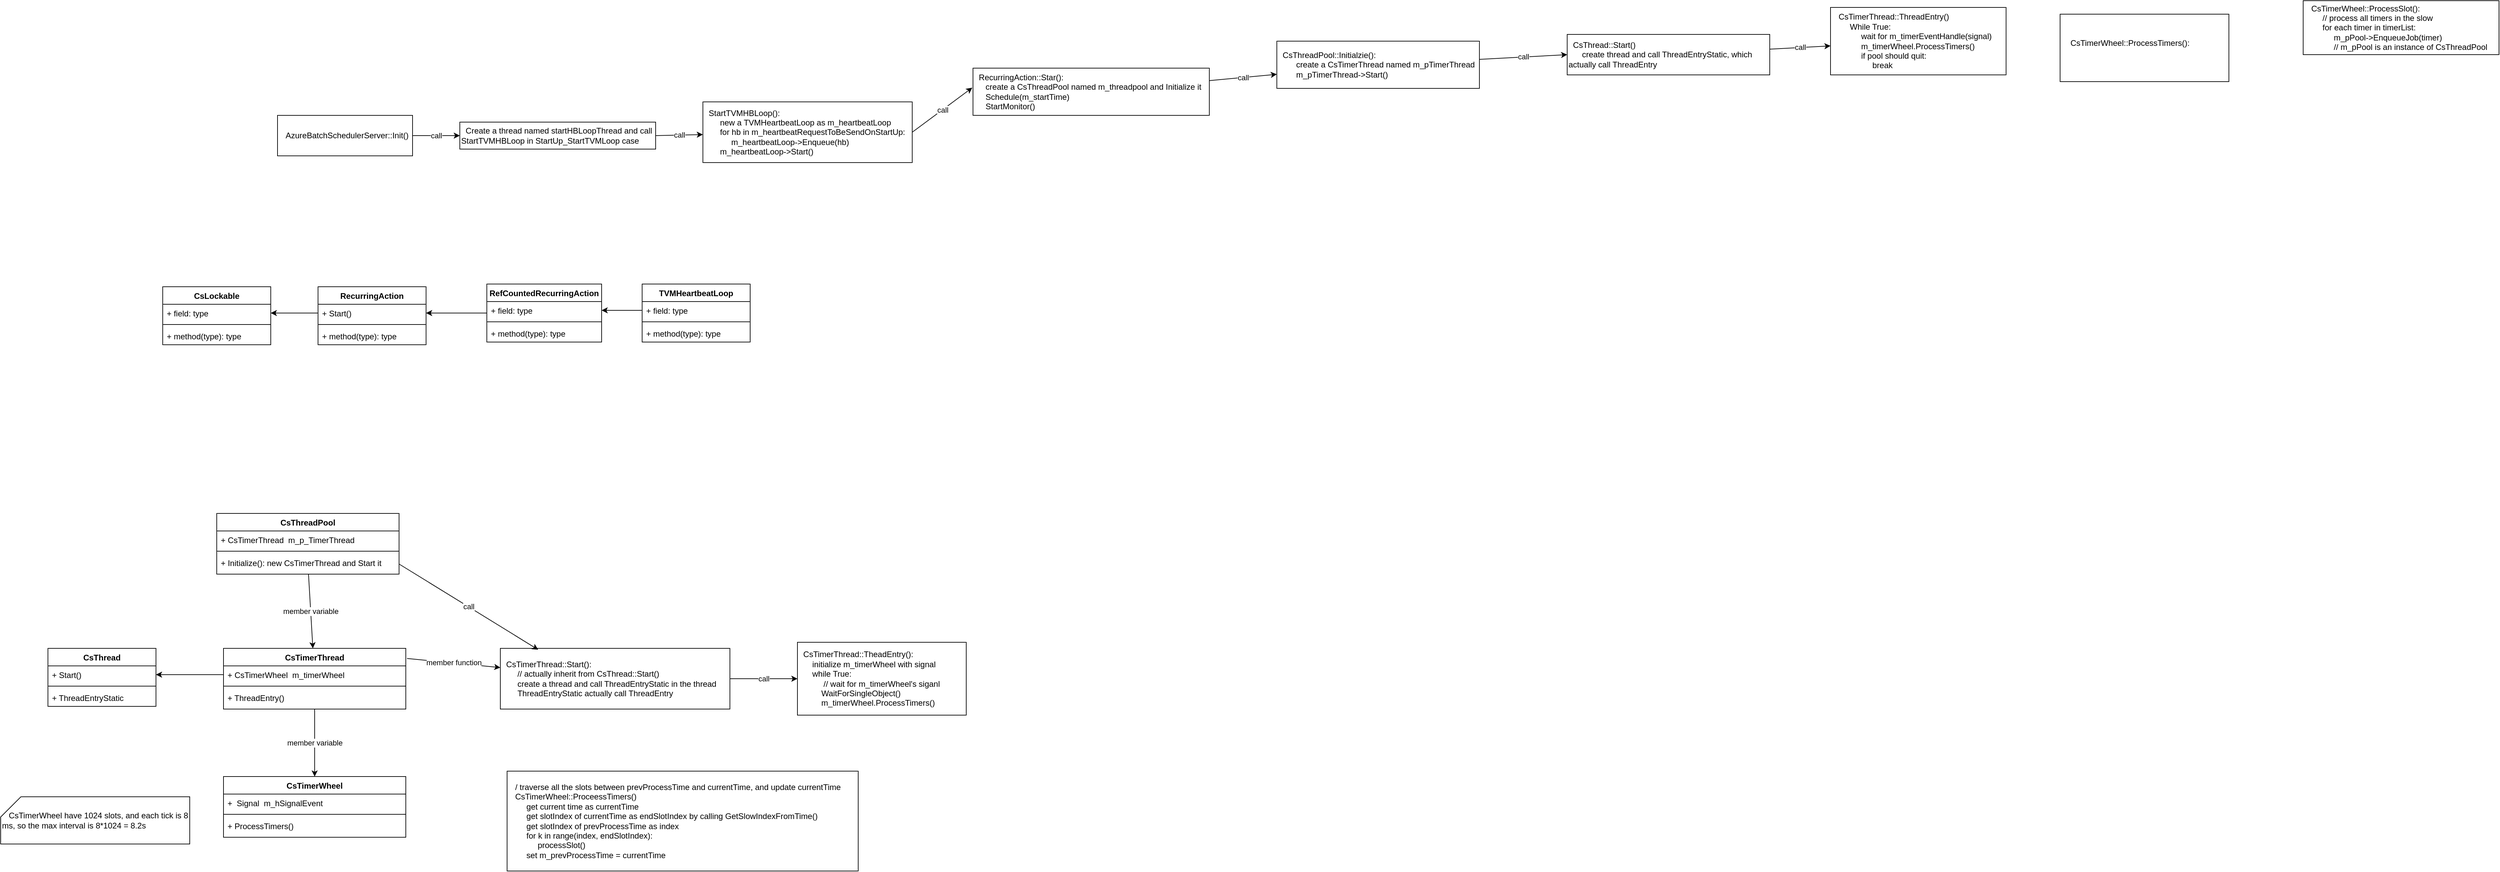<mxfile version="13.6.0" type="github">
  <diagram id="dzgoCQNqx3lQuofZHwmd" name="Page-1">
    <mxGraphModel dx="2272" dy="762" grid="1" gridSize="10" guides="1" tooltips="1" connect="1" arrows="1" fold="1" page="1" pageScale="1" pageWidth="850" pageHeight="1100" math="0" shadow="0">
      <root>
        <mxCell id="0" />
        <mxCell id="1" parent="0" />
        <mxCell id="01PI_eOZKyIenbhRhpd1-3" value="call" style="rounded=0;orthogonalLoop=1;jettySize=auto;html=1;exitX=1;exitY=0.5;exitDx=0;exitDy=0;" edge="1" parent="1" source="01PI_eOZKyIenbhRhpd1-1" target="01PI_eOZKyIenbhRhpd1-2">
          <mxGeometry relative="1" as="geometry" />
        </mxCell>
        <mxCell id="01PI_eOZKyIenbhRhpd1-1" value="&amp;nbsp; &amp;nbsp;AzureBatchSchedulerServer::Init()" style="rounded=0;whiteSpace=wrap;html=1;align=left;" vertex="1" parent="1">
          <mxGeometry x="-270" y="310" width="200" height="60" as="geometry" />
        </mxCell>
        <mxCell id="01PI_eOZKyIenbhRhpd1-5" value="call" style="edgeStyle=none;rounded=0;orthogonalLoop=1;jettySize=auto;html=1;exitX=1;exitY=0.5;exitDx=0;exitDy=0;" edge="1" parent="1" source="01PI_eOZKyIenbhRhpd1-2" target="01PI_eOZKyIenbhRhpd1-4">
          <mxGeometry relative="1" as="geometry" />
        </mxCell>
        <mxCell id="01PI_eOZKyIenbhRhpd1-2" value="&amp;nbsp; Create a thread named startHBLoopThread and call StartTVMHBLoop in StartUp_StartTVMLoop case&amp;nbsp;" style="rounded=0;whiteSpace=wrap;html=1;align=left;" vertex="1" parent="1">
          <mxGeometry y="320" width="290" height="40" as="geometry" />
        </mxCell>
        <mxCell id="01PI_eOZKyIenbhRhpd1-40" value="call" style="edgeStyle=none;rounded=0;orthogonalLoop=1;jettySize=auto;html=1;entryX=-0.003;entryY=0.414;entryDx=0;entryDy=0;entryPerimeter=0;exitX=1;exitY=0.5;exitDx=0;exitDy=0;" edge="1" parent="1" source="01PI_eOZKyIenbhRhpd1-4" target="01PI_eOZKyIenbhRhpd1-28">
          <mxGeometry relative="1" as="geometry" />
        </mxCell>
        <mxCell id="01PI_eOZKyIenbhRhpd1-4" value="&amp;nbsp; StartTVMHBLoop():&amp;nbsp; &amp;nbsp;&lt;br&gt;&amp;nbsp; &amp;nbsp; &amp;nbsp; &amp;nbsp;new a TVMHeartbeatLoop as m_heartbeatLoop&lt;br&gt;&amp;nbsp; &amp;nbsp; &amp;nbsp; &amp;nbsp;for hb in m_heartbeatRequestToBeSendOnStartUp:&lt;br&gt;&amp;nbsp; &amp;nbsp; &amp;nbsp; &amp;nbsp; &amp;nbsp; &amp;nbsp; m_heartbeatLoop-&amp;gt;Enqueue(hb)&lt;br&gt;&amp;nbsp; &amp;nbsp; &amp;nbsp; &amp;nbsp;m_heartbeatLoop-&amp;gt;Start()" style="rounded=0;whiteSpace=wrap;html=1;align=left;" vertex="1" parent="1">
          <mxGeometry x="360" y="290" width="310" height="90" as="geometry" />
        </mxCell>
        <mxCell id="01PI_eOZKyIenbhRhpd1-22" style="edgeStyle=none;rounded=0;orthogonalLoop=1;jettySize=auto;html=1;exitX=0.5;exitY=0;exitDx=0;exitDy=0;" edge="1" parent="1" source="01PI_eOZKyIenbhRhpd1-6" target="01PI_eOZKyIenbhRhpd1-6">
          <mxGeometry relative="1" as="geometry" />
        </mxCell>
        <mxCell id="01PI_eOZKyIenbhRhpd1-25" style="edgeStyle=none;rounded=0;orthogonalLoop=1;jettySize=auto;html=1;entryX=1;entryY=0.5;entryDx=0;entryDy=0;" edge="1" parent="1" source="01PI_eOZKyIenbhRhpd1-7" target="01PI_eOZKyIenbhRhpd1-11">
          <mxGeometry relative="1" as="geometry" />
        </mxCell>
        <mxCell id="01PI_eOZKyIenbhRhpd1-26" style="edgeStyle=none;rounded=0;orthogonalLoop=1;jettySize=auto;html=1;" edge="1" parent="1" source="01PI_eOZKyIenbhRhpd1-10" target="01PI_eOZKyIenbhRhpd1-15">
          <mxGeometry relative="1" as="geometry" />
        </mxCell>
        <mxCell id="01PI_eOZKyIenbhRhpd1-27" style="edgeStyle=none;rounded=0;orthogonalLoop=1;jettySize=auto;html=1;" edge="1" parent="1" source="01PI_eOZKyIenbhRhpd1-15" target="01PI_eOZKyIenbhRhpd1-19">
          <mxGeometry relative="1" as="geometry" />
        </mxCell>
        <mxCell id="01PI_eOZKyIenbhRhpd1-14" value="RecurringAction" style="swimlane;fontStyle=1;align=center;verticalAlign=top;childLayout=stackLayout;horizontal=1;startSize=26;horizontalStack=0;resizeParent=1;resizeParentMax=0;resizeLast=0;collapsible=1;marginBottom=0;" vertex="1" parent="1">
          <mxGeometry x="-210" y="564" width="160" height="86" as="geometry" />
        </mxCell>
        <mxCell id="01PI_eOZKyIenbhRhpd1-15" value="+ Start()" style="text;strokeColor=none;fillColor=none;align=left;verticalAlign=top;spacingLeft=4;spacingRight=4;overflow=hidden;rotatable=0;points=[[0,0.5],[1,0.5]];portConstraint=eastwest;" vertex="1" parent="01PI_eOZKyIenbhRhpd1-14">
          <mxGeometry y="26" width="160" height="26" as="geometry" />
        </mxCell>
        <mxCell id="01PI_eOZKyIenbhRhpd1-16" value="" style="line;strokeWidth=1;fillColor=none;align=left;verticalAlign=middle;spacingTop=-1;spacingLeft=3;spacingRight=3;rotatable=0;labelPosition=right;points=[];portConstraint=eastwest;" vertex="1" parent="01PI_eOZKyIenbhRhpd1-14">
          <mxGeometry y="52" width="160" height="8" as="geometry" />
        </mxCell>
        <mxCell id="01PI_eOZKyIenbhRhpd1-17" value="+ method(type): type" style="text;strokeColor=none;fillColor=none;align=left;verticalAlign=top;spacingLeft=4;spacingRight=4;overflow=hidden;rotatable=0;points=[[0,0.5],[1,0.5]];portConstraint=eastwest;" vertex="1" parent="01PI_eOZKyIenbhRhpd1-14">
          <mxGeometry y="60" width="160" height="26" as="geometry" />
        </mxCell>
        <mxCell id="01PI_eOZKyIenbhRhpd1-18" value="CsLockable" style="swimlane;fontStyle=1;align=center;verticalAlign=top;childLayout=stackLayout;horizontal=1;startSize=26;horizontalStack=0;resizeParent=1;resizeParentMax=0;resizeLast=0;collapsible=1;marginBottom=0;" vertex="1" parent="1">
          <mxGeometry x="-440" y="564" width="160" height="86" as="geometry" />
        </mxCell>
        <mxCell id="01PI_eOZKyIenbhRhpd1-19" value="+ field: type" style="text;strokeColor=none;fillColor=none;align=left;verticalAlign=top;spacingLeft=4;spacingRight=4;overflow=hidden;rotatable=0;points=[[0,0.5],[1,0.5]];portConstraint=eastwest;" vertex="1" parent="01PI_eOZKyIenbhRhpd1-18">
          <mxGeometry y="26" width="160" height="26" as="geometry" />
        </mxCell>
        <mxCell id="01PI_eOZKyIenbhRhpd1-20" value="" style="line;strokeWidth=1;fillColor=none;align=left;verticalAlign=middle;spacingTop=-1;spacingLeft=3;spacingRight=3;rotatable=0;labelPosition=right;points=[];portConstraint=eastwest;" vertex="1" parent="01PI_eOZKyIenbhRhpd1-18">
          <mxGeometry y="52" width="160" height="8" as="geometry" />
        </mxCell>
        <mxCell id="01PI_eOZKyIenbhRhpd1-21" value="+ method(type): type" style="text;strokeColor=none;fillColor=none;align=left;verticalAlign=top;spacingLeft=4;spacingRight=4;overflow=hidden;rotatable=0;points=[[0,0.5],[1,0.5]];portConstraint=eastwest;" vertex="1" parent="01PI_eOZKyIenbhRhpd1-18">
          <mxGeometry y="60" width="160" height="26" as="geometry" />
        </mxCell>
        <mxCell id="01PI_eOZKyIenbhRhpd1-10" value="RefCountedRecurringAction" style="swimlane;fontStyle=1;align=center;verticalAlign=top;childLayout=stackLayout;horizontal=1;startSize=26;horizontalStack=0;resizeParent=1;resizeParentMax=0;resizeLast=0;collapsible=1;marginBottom=0;" vertex="1" parent="1">
          <mxGeometry x="40" y="560" width="170" height="86" as="geometry" />
        </mxCell>
        <mxCell id="01PI_eOZKyIenbhRhpd1-11" value="+ field: type" style="text;strokeColor=none;fillColor=none;align=left;verticalAlign=top;spacingLeft=4;spacingRight=4;overflow=hidden;rotatable=0;points=[[0,0.5],[1,0.5]];portConstraint=eastwest;" vertex="1" parent="01PI_eOZKyIenbhRhpd1-10">
          <mxGeometry y="26" width="170" height="26" as="geometry" />
        </mxCell>
        <mxCell id="01PI_eOZKyIenbhRhpd1-12" value="" style="line;strokeWidth=1;fillColor=none;align=left;verticalAlign=middle;spacingTop=-1;spacingLeft=3;spacingRight=3;rotatable=0;labelPosition=right;points=[];portConstraint=eastwest;" vertex="1" parent="01PI_eOZKyIenbhRhpd1-10">
          <mxGeometry y="52" width="170" height="8" as="geometry" />
        </mxCell>
        <mxCell id="01PI_eOZKyIenbhRhpd1-13" value="+ method(type): type" style="text;strokeColor=none;fillColor=none;align=left;verticalAlign=top;spacingLeft=4;spacingRight=4;overflow=hidden;rotatable=0;points=[[0,0.5],[1,0.5]];portConstraint=eastwest;" vertex="1" parent="01PI_eOZKyIenbhRhpd1-10">
          <mxGeometry y="60" width="170" height="26" as="geometry" />
        </mxCell>
        <mxCell id="01PI_eOZKyIenbhRhpd1-42" value="call" style="edgeStyle=none;rounded=0;orthogonalLoop=1;jettySize=auto;html=1;" edge="1" parent="1" source="01PI_eOZKyIenbhRhpd1-28" target="01PI_eOZKyIenbhRhpd1-29">
          <mxGeometry relative="1" as="geometry" />
        </mxCell>
        <mxCell id="01PI_eOZKyIenbhRhpd1-28" value="&amp;nbsp; RecurringAction::Star():&amp;nbsp;&lt;br&gt;&amp;nbsp; &amp;nbsp; &amp;nbsp;create a CsThreadPool named m_threadpool and Initialize it&amp;nbsp;&lt;br&gt;&amp;nbsp; &amp;nbsp; &amp;nbsp;Schedule(m_startTime)&lt;br&gt;&amp;nbsp; &amp;nbsp; &amp;nbsp;StartMonitor()" style="rounded=0;whiteSpace=wrap;html=1;align=left;" vertex="1" parent="1">
          <mxGeometry x="760" y="240" width="350" height="70" as="geometry" />
        </mxCell>
        <mxCell id="01PI_eOZKyIenbhRhpd1-43" value="call" style="edgeStyle=none;rounded=0;orthogonalLoop=1;jettySize=auto;html=1;entryX=0;entryY=0.5;entryDx=0;entryDy=0;" edge="1" parent="1" source="01PI_eOZKyIenbhRhpd1-29" target="01PI_eOZKyIenbhRhpd1-39">
          <mxGeometry relative="1" as="geometry" />
        </mxCell>
        <mxCell id="01PI_eOZKyIenbhRhpd1-29" value="&amp;nbsp; CsThreadPool::Initialzie():&amp;nbsp;&lt;br&gt;&amp;nbsp; &amp;nbsp; &amp;nbsp; &amp;nbsp; create a CsTimerThread named m_pTimerThread&amp;nbsp;&lt;br&gt;&amp;nbsp; &amp;nbsp; &amp;nbsp; &amp;nbsp; m_pTimerThread-&amp;gt;Start()&amp;nbsp;" style="rounded=0;whiteSpace=wrap;html=1;align=left;" vertex="1" parent="1">
          <mxGeometry x="1210" y="200" width="300" height="70" as="geometry" />
        </mxCell>
        <mxCell id="01PI_eOZKyIenbhRhpd1-45" value="call" style="edgeStyle=none;rounded=0;orthogonalLoop=1;jettySize=auto;html=1;" edge="1" parent="1" source="01PI_eOZKyIenbhRhpd1-39" target="01PI_eOZKyIenbhRhpd1-44">
          <mxGeometry relative="1" as="geometry" />
        </mxCell>
        <mxCell id="01PI_eOZKyIenbhRhpd1-39" value="&amp;nbsp; CsThread::Start()&amp;nbsp;&lt;br&gt;&amp;nbsp; &amp;nbsp; &amp;nbsp; create thread and call ThreadEntryStatic, which actually call ThreadEntry" style="rounded=0;whiteSpace=wrap;html=1;align=left;" vertex="1" parent="1">
          <mxGeometry x="1640" y="190" width="300" height="60" as="geometry" />
        </mxCell>
        <mxCell id="01PI_eOZKyIenbhRhpd1-44" value="&amp;nbsp; &amp;nbsp;CsTimerThread::ThreadEntry()&amp;nbsp;&lt;br&gt;&amp;nbsp; &amp;nbsp; &amp;nbsp; &amp;nbsp; While True:&amp;nbsp;&lt;br&gt;&amp;nbsp; &amp;nbsp; &amp;nbsp; &amp;nbsp; &amp;nbsp; &amp;nbsp; &amp;nbsp;wait for m_timerEventHandle(signal)&amp;nbsp;&lt;br&gt;&amp;nbsp; &amp;nbsp; &amp;nbsp; &amp;nbsp; &amp;nbsp; &amp;nbsp; &amp;nbsp;m_timerWheel.ProcessTimers()&amp;nbsp;&lt;br&gt;&amp;nbsp; &amp;nbsp; &amp;nbsp; &amp;nbsp; &amp;nbsp; &amp;nbsp; &amp;nbsp;if pool should quit:&amp;nbsp;&lt;br&gt;&amp;nbsp; &amp;nbsp; &amp;nbsp; &amp;nbsp; &amp;nbsp; &amp;nbsp; &amp;nbsp; &amp;nbsp; &amp;nbsp; break" style="rounded=0;whiteSpace=wrap;html=1;align=left;" vertex="1" parent="1">
          <mxGeometry x="2030" y="150" width="260" height="100" as="geometry" />
        </mxCell>
        <mxCell id="01PI_eOZKyIenbhRhpd1-46" value="&amp;nbsp; &amp;nbsp; CsTimerWheel::ProcessTimers():&amp;nbsp;&lt;br&gt;&amp;nbsp; &amp;nbsp; &amp;nbsp; &amp;nbsp; &amp;nbsp;&amp;nbsp;" style="rounded=0;whiteSpace=wrap;html=1;align=left;" vertex="1" parent="1">
          <mxGeometry x="2370" y="160" width="250" height="100" as="geometry" />
        </mxCell>
        <mxCell id="01PI_eOZKyIenbhRhpd1-47" value="&amp;nbsp; &amp;nbsp;CsTimerWheel::ProcessSlot():&amp;nbsp;&lt;br&gt;&amp;nbsp; &amp;nbsp; &amp;nbsp; &amp;nbsp; // process all timers in the slow&amp;nbsp;&lt;br&gt;&amp;nbsp; &amp;nbsp; &amp;nbsp; &amp;nbsp; for each timer in timerList:&amp;nbsp;&lt;br&gt;&amp;nbsp; &amp;nbsp; &amp;nbsp; &amp;nbsp; &amp;nbsp; &amp;nbsp; &amp;nbsp;m_pPool-&amp;gt;EnqueueJob(timer)&amp;nbsp;&lt;br&gt;&amp;nbsp; &amp;nbsp; &amp;nbsp; &amp;nbsp; &amp;nbsp; &amp;nbsp; &amp;nbsp;// m_pPool is an instance of CsThreadPool" style="rounded=0;whiteSpace=wrap;html=1;align=left;" vertex="1" parent="1">
          <mxGeometry x="2730" y="140" width="290" height="80" as="geometry" />
        </mxCell>
        <mxCell id="01PI_eOZKyIenbhRhpd1-48" value="CsThreadPool" style="swimlane;fontStyle=1;align=center;verticalAlign=top;childLayout=stackLayout;horizontal=1;startSize=26;horizontalStack=0;resizeParent=1;resizeParentMax=0;resizeLast=0;collapsible=1;marginBottom=0;" vertex="1" parent="1">
          <mxGeometry x="-360" y="900" width="270" height="90" as="geometry" />
        </mxCell>
        <mxCell id="01PI_eOZKyIenbhRhpd1-49" value="+ CsTimerThread  m_p_TimerThread" style="text;strokeColor=none;fillColor=none;align=left;verticalAlign=top;spacingLeft=4;spacingRight=4;overflow=hidden;rotatable=0;points=[[0,0.5],[1,0.5]];portConstraint=eastwest;" vertex="1" parent="01PI_eOZKyIenbhRhpd1-48">
          <mxGeometry y="26" width="270" height="26" as="geometry" />
        </mxCell>
        <mxCell id="01PI_eOZKyIenbhRhpd1-50" value="" style="line;strokeWidth=1;fillColor=none;align=left;verticalAlign=middle;spacingTop=-1;spacingLeft=3;spacingRight=3;rotatable=0;labelPosition=right;points=[];portConstraint=eastwest;" vertex="1" parent="01PI_eOZKyIenbhRhpd1-48">
          <mxGeometry y="52" width="270" height="8" as="geometry" />
        </mxCell>
        <mxCell id="01PI_eOZKyIenbhRhpd1-51" value="+ Initialize(): new CsTimerThread and Start it" style="text;strokeColor=none;fillColor=none;align=left;verticalAlign=top;spacingLeft=4;spacingRight=4;overflow=hidden;rotatable=0;points=[[0,0.5],[1,0.5]];portConstraint=eastwest;" vertex="1" parent="01PI_eOZKyIenbhRhpd1-48">
          <mxGeometry y="60" width="270" height="30" as="geometry" />
        </mxCell>
        <mxCell id="01PI_eOZKyIenbhRhpd1-6" value="TVMHeartbeatLoop" style="swimlane;fontStyle=1;align=center;verticalAlign=top;childLayout=stackLayout;horizontal=1;startSize=26;horizontalStack=0;resizeParent=1;resizeParentMax=0;resizeLast=0;collapsible=1;marginBottom=0;" vertex="1" parent="1">
          <mxGeometry x="270" y="560" width="160" height="86" as="geometry" />
        </mxCell>
        <mxCell id="01PI_eOZKyIenbhRhpd1-7" value="+ field: type" style="text;strokeColor=none;fillColor=none;align=left;verticalAlign=top;spacingLeft=4;spacingRight=4;overflow=hidden;rotatable=0;points=[[0,0.5],[1,0.5]];portConstraint=eastwest;" vertex="1" parent="01PI_eOZKyIenbhRhpd1-6">
          <mxGeometry y="26" width="160" height="26" as="geometry" />
        </mxCell>
        <mxCell id="01PI_eOZKyIenbhRhpd1-8" value="" style="line;strokeWidth=1;fillColor=none;align=left;verticalAlign=middle;spacingTop=-1;spacingLeft=3;spacingRight=3;rotatable=0;labelPosition=right;points=[];portConstraint=eastwest;" vertex="1" parent="01PI_eOZKyIenbhRhpd1-6">
          <mxGeometry y="52" width="160" height="8" as="geometry" />
        </mxCell>
        <mxCell id="01PI_eOZKyIenbhRhpd1-9" value="+ method(type): type" style="text;strokeColor=none;fillColor=none;align=left;verticalAlign=top;spacingLeft=4;spacingRight=4;overflow=hidden;rotatable=0;points=[[0,0.5],[1,0.5]];portConstraint=eastwest;" vertex="1" parent="01PI_eOZKyIenbhRhpd1-6">
          <mxGeometry y="60" width="160" height="26" as="geometry" />
        </mxCell>
        <mxCell id="01PI_eOZKyIenbhRhpd1-80" value="call" style="edgeStyle=none;rounded=0;orthogonalLoop=1;jettySize=auto;html=1;exitX=1;exitY=0.5;exitDx=0;exitDy=0;entryX=0;entryY=0.5;entryDx=0;entryDy=0;" edge="1" parent="1" source="01PI_eOZKyIenbhRhpd1-52" target="01PI_eOZKyIenbhRhpd1-53">
          <mxGeometry relative="1" as="geometry" />
        </mxCell>
        <mxCell id="01PI_eOZKyIenbhRhpd1-52" value="&amp;nbsp; CsTimerThread::Start():&lt;br&gt;&amp;nbsp; &amp;nbsp; &amp;nbsp; &amp;nbsp;// actually inherit from CsThread::Start()&amp;nbsp;&lt;br&gt;&amp;nbsp; &amp;nbsp; &amp;nbsp; &amp;nbsp;create a thread and call ThreadEntryStatic in the thread&amp;nbsp;&lt;br&gt;&amp;nbsp; &amp;nbsp; &amp;nbsp; &amp;nbsp;ThreadEntryStatic actually call ThreadEntry" style="rounded=0;whiteSpace=wrap;html=1;align=left;" vertex="1" parent="1">
          <mxGeometry x="60" y="1100" width="340" height="90" as="geometry" />
        </mxCell>
        <mxCell id="01PI_eOZKyIenbhRhpd1-53" value="&amp;nbsp; CsTimerThread::TheadEntry():&lt;br&gt;&amp;nbsp; &amp;nbsp; &amp;nbsp; initialize m_timerWheel with signal&amp;nbsp;&lt;br&gt;&amp;nbsp; &amp;nbsp; &amp;nbsp; while True:&amp;nbsp;&lt;br&gt;&amp;nbsp; &amp;nbsp; &amp;nbsp; &amp;nbsp; &amp;nbsp; &amp;nbsp;// wait for m_timerWheel&#39;s siganl&amp;nbsp;&lt;br&gt;&amp;nbsp; &amp;nbsp; &amp;nbsp; &amp;nbsp; &amp;nbsp; WaitForSingleObject()&amp;nbsp;&lt;br&gt;&amp;nbsp; &amp;nbsp; &amp;nbsp; &amp;nbsp; &amp;nbsp; m_timerWheel.ProcessTimers()" style="rounded=0;whiteSpace=wrap;html=1;align=left;" vertex="1" parent="1">
          <mxGeometry x="500" y="1091" width="250" height="108" as="geometry" />
        </mxCell>
        <mxCell id="01PI_eOZKyIenbhRhpd1-75" style="edgeStyle=none;rounded=0;orthogonalLoop=1;jettySize=auto;html=1;" edge="1" source="01PI_eOZKyIenbhRhpd1-68" target="01PI_eOZKyIenbhRhpd1-72" parent="1">
          <mxGeometry relative="1" as="geometry" />
        </mxCell>
        <mxCell id="01PI_eOZKyIenbhRhpd1-67" value="CsTimerThread" style="swimlane;fontStyle=1;align=center;verticalAlign=top;childLayout=stackLayout;horizontal=1;startSize=26;horizontalStack=0;resizeParent=1;resizeParentMax=0;resizeLast=0;collapsible=1;marginBottom=0;" vertex="1" parent="1">
          <mxGeometry x="-350" y="1100" width="270" height="90" as="geometry" />
        </mxCell>
        <mxCell id="01PI_eOZKyIenbhRhpd1-68" value="+ CsTimerWheel  m_timerWheel " style="text;strokeColor=none;fillColor=none;align=left;verticalAlign=top;spacingLeft=4;spacingRight=4;overflow=hidden;rotatable=0;points=[[0,0.5],[1,0.5]];portConstraint=eastwest;" vertex="1" parent="01PI_eOZKyIenbhRhpd1-67">
          <mxGeometry y="26" width="270" height="26" as="geometry" />
        </mxCell>
        <mxCell id="01PI_eOZKyIenbhRhpd1-69" value="" style="line;strokeWidth=1;fillColor=none;align=left;verticalAlign=middle;spacingTop=-1;spacingLeft=3;spacingRight=3;rotatable=0;labelPosition=right;points=[];portConstraint=eastwest;" vertex="1" parent="01PI_eOZKyIenbhRhpd1-67">
          <mxGeometry y="52" width="270" height="8" as="geometry" />
        </mxCell>
        <mxCell id="01PI_eOZKyIenbhRhpd1-70" value="+ ThreadEntry()" style="text;strokeColor=none;fillColor=none;align=left;verticalAlign=top;spacingLeft=4;spacingRight=4;overflow=hidden;rotatable=0;points=[[0,0.5],[1,0.5]];portConstraint=eastwest;" vertex="1" parent="01PI_eOZKyIenbhRhpd1-67">
          <mxGeometry y="60" width="270" height="30" as="geometry" />
        </mxCell>
        <mxCell id="01PI_eOZKyIenbhRhpd1-71" value="CsThread" style="swimlane;fontStyle=1;align=center;verticalAlign=top;childLayout=stackLayout;horizontal=1;startSize=26;horizontalStack=0;resizeParent=1;resizeParentMax=0;resizeLast=0;collapsible=1;marginBottom=0;" vertex="1" parent="1">
          <mxGeometry x="-610" y="1100" width="160" height="86" as="geometry" />
        </mxCell>
        <mxCell id="01PI_eOZKyIenbhRhpd1-72" value="+ Start()" style="text;strokeColor=none;fillColor=none;align=left;verticalAlign=top;spacingLeft=4;spacingRight=4;overflow=hidden;rotatable=0;points=[[0,0.5],[1,0.5]];portConstraint=eastwest;" vertex="1" parent="01PI_eOZKyIenbhRhpd1-71">
          <mxGeometry y="26" width="160" height="26" as="geometry" />
        </mxCell>
        <mxCell id="01PI_eOZKyIenbhRhpd1-73" value="" style="line;strokeWidth=1;fillColor=none;align=left;verticalAlign=middle;spacingTop=-1;spacingLeft=3;spacingRight=3;rotatable=0;labelPosition=right;points=[];portConstraint=eastwest;" vertex="1" parent="01PI_eOZKyIenbhRhpd1-71">
          <mxGeometry y="52" width="160" height="8" as="geometry" />
        </mxCell>
        <mxCell id="01PI_eOZKyIenbhRhpd1-74" value="+ ThreadEntryStatic" style="text;strokeColor=none;fillColor=none;align=left;verticalAlign=top;spacingLeft=4;spacingRight=4;overflow=hidden;rotatable=0;points=[[0,0.5],[1,0.5]];portConstraint=eastwest;" vertex="1" parent="01PI_eOZKyIenbhRhpd1-71">
          <mxGeometry y="60" width="160" height="26" as="geometry" />
        </mxCell>
        <mxCell id="01PI_eOZKyIenbhRhpd1-76" value="CsTimerWheel&#xa;&#xa;" style="swimlane;fontStyle=1;align=center;verticalAlign=top;childLayout=stackLayout;horizontal=1;startSize=26;horizontalStack=0;resizeParent=1;resizeParentMax=0;resizeLast=0;collapsible=1;marginBottom=0;" vertex="1" parent="1">
          <mxGeometry x="-350" y="1290" width="270" height="90" as="geometry" />
        </mxCell>
        <mxCell id="01PI_eOZKyIenbhRhpd1-77" value="+  Signal  m_hSignalEvent" style="text;strokeColor=none;fillColor=none;align=left;verticalAlign=top;spacingLeft=4;spacingRight=4;overflow=hidden;rotatable=0;points=[[0,0.5],[1,0.5]];portConstraint=eastwest;" vertex="1" parent="01PI_eOZKyIenbhRhpd1-76">
          <mxGeometry y="26" width="270" height="26" as="geometry" />
        </mxCell>
        <mxCell id="01PI_eOZKyIenbhRhpd1-78" value="" style="line;strokeWidth=1;fillColor=none;align=left;verticalAlign=middle;spacingTop=-1;spacingLeft=3;spacingRight=3;rotatable=0;labelPosition=right;points=[];portConstraint=eastwest;" vertex="1" parent="01PI_eOZKyIenbhRhpd1-76">
          <mxGeometry y="52" width="270" height="8" as="geometry" />
        </mxCell>
        <mxCell id="01PI_eOZKyIenbhRhpd1-79" value="+ ProcessTimers()" style="text;strokeColor=none;fillColor=none;align=left;verticalAlign=top;spacingLeft=4;spacingRight=4;overflow=hidden;rotatable=0;points=[[0,0.5],[1,0.5]];portConstraint=eastwest;" vertex="1" parent="01PI_eOZKyIenbhRhpd1-76">
          <mxGeometry y="60" width="270" height="30" as="geometry" />
        </mxCell>
        <mxCell id="01PI_eOZKyIenbhRhpd1-81" style="edgeStyle=none;rounded=0;orthogonalLoop=1;jettySize=auto;html=1;exitX=1.007;exitY=0.167;exitDx=0;exitDy=0;exitPerimeter=0;" edge="1" parent="1" source="01PI_eOZKyIenbhRhpd1-67" target="01PI_eOZKyIenbhRhpd1-52">
          <mxGeometry relative="1" as="geometry" />
        </mxCell>
        <mxCell id="01PI_eOZKyIenbhRhpd1-82" value="member function" style="edgeLabel;html=1;align=center;verticalAlign=middle;resizable=0;points=[];" vertex="1" connectable="0" parent="01PI_eOZKyIenbhRhpd1-81">
          <mxGeometry x="-0.23" y="-1" relative="1" as="geometry">
            <mxPoint x="15.46" as="offset" />
          </mxGeometry>
        </mxCell>
        <mxCell id="01PI_eOZKyIenbhRhpd1-83" value="call" style="edgeStyle=none;rounded=0;orthogonalLoop=1;jettySize=auto;html=1;exitX=1;exitY=0.5;exitDx=0;exitDy=0;entryX=0.165;entryY=0.022;entryDx=0;entryDy=0;entryPerimeter=0;" edge="1" parent="1" source="01PI_eOZKyIenbhRhpd1-51" target="01PI_eOZKyIenbhRhpd1-52">
          <mxGeometry relative="1" as="geometry" />
        </mxCell>
        <mxCell id="01PI_eOZKyIenbhRhpd1-84" value="member variable" style="edgeStyle=none;rounded=0;orthogonalLoop=1;jettySize=auto;html=1;" edge="1" parent="1" source="01PI_eOZKyIenbhRhpd1-51" target="01PI_eOZKyIenbhRhpd1-67">
          <mxGeometry relative="1" as="geometry" />
        </mxCell>
        <mxCell id="01PI_eOZKyIenbhRhpd1-85" value="member variable" style="edgeStyle=none;rounded=0;orthogonalLoop=1;jettySize=auto;html=1;" edge="1" parent="1" source="01PI_eOZKyIenbhRhpd1-70" target="01PI_eOZKyIenbhRhpd1-76">
          <mxGeometry relative="1" as="geometry" />
        </mxCell>
        <mxCell id="01PI_eOZKyIenbhRhpd1-86" value="&amp;nbsp; &amp;nbsp;/ traverse all the slots between prevProcessTime and currentTime, and update currentTime&lt;br&gt;&amp;nbsp; &amp;nbsp;CsTimerWheel::ProceessTimers()&amp;nbsp;&lt;br&gt;&amp;nbsp; &amp;nbsp; &amp;nbsp; &amp;nbsp; get current time as currentTime&amp;nbsp;&lt;br&gt;&amp;nbsp; &amp;nbsp; &amp;nbsp; &amp;nbsp; get slotIndex of currentTime as endSlotIndex by calling GetSlowIndexFromTime()&lt;br&gt;&amp;nbsp; &amp;nbsp; &amp;nbsp; &amp;nbsp; get slotIndex of prevProcessTime as index&amp;nbsp;&lt;br&gt;&amp;nbsp; &amp;nbsp; &amp;nbsp; &amp;nbsp; for k in range(index, endSlotIndex):&amp;nbsp;&lt;br&gt;&amp;nbsp; &amp;nbsp; &amp;nbsp; &amp;nbsp; &amp;nbsp; &amp;nbsp; &amp;nbsp;processSlot()&lt;br&gt;&amp;nbsp; &amp;nbsp; &amp;nbsp; &amp;nbsp; set m_prevProcessTime = currentTime&amp;nbsp;" style="rounded=0;whiteSpace=wrap;html=1;align=left;" vertex="1" parent="1">
          <mxGeometry x="70" y="1282" width="520" height="148" as="geometry" />
        </mxCell>
        <mxCell id="01PI_eOZKyIenbhRhpd1-87" value="&amp;nbsp; &amp;nbsp;CsTimerWheel have 1024 slots, and each tick is 8 ms, so the max interval is 8*1024 = 8.2s" style="shape=card;whiteSpace=wrap;html=1;align=left;" vertex="1" parent="1">
          <mxGeometry x="-680" y="1320" width="280" height="70" as="geometry" />
        </mxCell>
      </root>
    </mxGraphModel>
  </diagram>
</mxfile>

